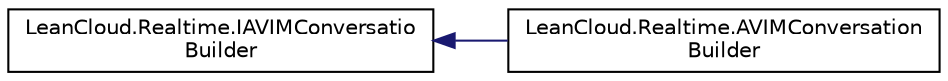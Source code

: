 digraph "Graphical Class Hierarchy"
{
  edge [fontname="Helvetica",fontsize="10",labelfontname="Helvetica",labelfontsize="10"];
  node [fontname="Helvetica",fontsize="10",shape=record];
  rankdir="LR";
  Node1 [label="LeanCloud.Realtime.IAVIMConversatio\lBuilder",height=0.2,width=0.4,color="black", fillcolor="white", style="filled",URL="$interfaceLeanCloud_1_1Realtime_1_1IAVIMConversatioBuilder.html",tooltip="AVIMConversatio builder. "];
  Node1 -> Node2 [dir="back",color="midnightblue",fontsize="10",style="solid",fontname="Helvetica"];
  Node2 [label="LeanCloud.Realtime.AVIMConversation\lBuilder",height=0.2,width=0.4,color="black", fillcolor="white", style="filled",URL="$classLeanCloud_1_1Realtime_1_1AVIMConversationBuilder.html",tooltip="AVIMConversation builder. "];
}

